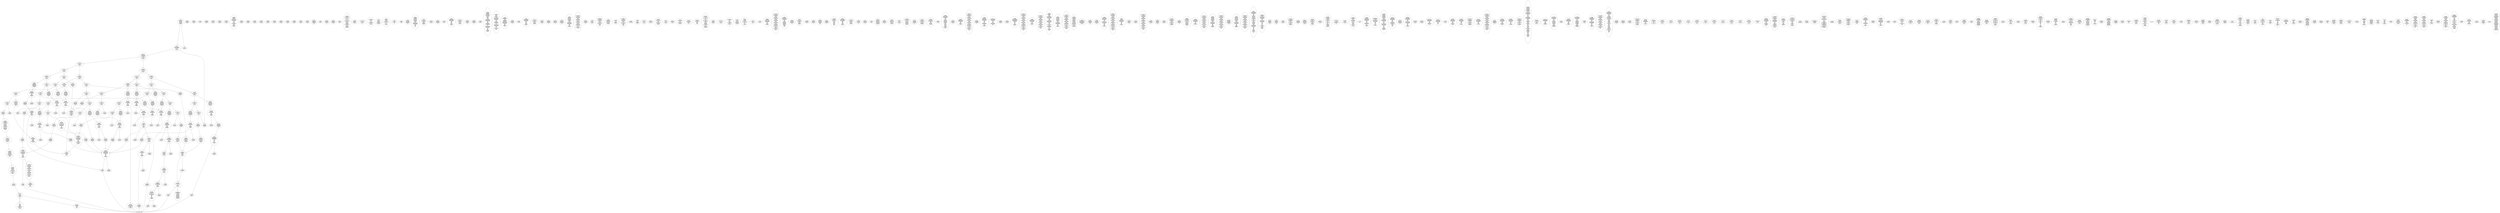 /* Generated by GvGen v.1.0 (https://www.github.com/stricaud/gvgen) */

digraph G {
compound=true;
   node1 [label="[anywhere]"];
   node2 [label="# 0x0
PUSHX Data
PUSHX Data
MSTORE
CALLVALUE
ISZERO
PUSHX Data
JUMPI
"];
   node3 [label="# 0xc
PUSHX Data
REVERT
"];
   node4 [label="# 0x10
JUMPDEST
PUSHX LogicData
CALLDATASIZE
LT
PUSHX Data
JUMPI
"];
   node5 [label="# 0x1a
PUSHX Data
CALLDATALOAD
PUSHX BitData
SHR
PUSHX LogicData
GT
PUSHX Data
JUMPI
"];
   node6 [label="# 0x2b
PUSHX LogicData
GT
PUSHX Data
JUMPI
"];
   node7 [label="# 0x36
PUSHX LogicData
GT
PUSHX Data
JUMPI
"];
   node8 [label="# 0x41
PUSHX LogicData
EQ
PUSHX Data
JUMPI
"];
   node9 [label="# 0x4c
PUSHX LogicData
EQ
PUSHX Data
JUMPI
"];
   node10 [label="# 0x57
PUSHX LogicData
EQ
PUSHX Data
JUMPI
"];
   node11 [label="# 0x62
PUSHX LogicData
EQ
PUSHX Data
JUMPI
"];
   node12 [label="# 0x6d
PUSHX Data
REVERT
"];
   node13 [label="# 0x71
JUMPDEST
PUSHX LogicData
EQ
PUSHX Data
JUMPI
"];
   node14 [label="# 0x7d
PUSHX LogicData
EQ
PUSHX Data
JUMPI
"];
   node15 [label="# 0x88
PUSHX LogicData
EQ
PUSHX Data
JUMPI
"];
   node16 [label="# 0x93
PUSHX LogicData
EQ
PUSHX Data
JUMPI
"];
   node17 [label="# 0x9e
PUSHX Data
REVERT
"];
   node18 [label="# 0xa2
JUMPDEST
PUSHX LogicData
GT
PUSHX Data
JUMPI
"];
   node19 [label="# 0xae
PUSHX LogicData
EQ
PUSHX Data
JUMPI
"];
   node20 [label="# 0xb9
PUSHX LogicData
EQ
PUSHX Data
JUMPI
"];
   node21 [label="# 0xc4
PUSHX LogicData
EQ
PUSHX Data
JUMPI
"];
   node22 [label="# 0xcf
PUSHX LogicData
EQ
PUSHX Data
JUMPI
"];
   node23 [label="# 0xda
PUSHX Data
REVERT
"];
   node24 [label="# 0xde
JUMPDEST
PUSHX LogicData
EQ
PUSHX Data
JUMPI
"];
   node25 [label="# 0xea
PUSHX LogicData
EQ
PUSHX Data
JUMPI
"];
   node26 [label="# 0xf5
PUSHX LogicData
EQ
PUSHX Data
JUMPI
"];
   node27 [label="# 0x100
PUSHX Data
REVERT
"];
   node28 [label="# 0x104
JUMPDEST
PUSHX LogicData
GT
PUSHX Data
JUMPI
"];
   node29 [label="# 0x110
PUSHX LogicData
GT
PUSHX Data
JUMPI
"];
   node30 [label="# 0x11b
PUSHX LogicData
EQ
PUSHX Data
JUMPI
"];
   node31 [label="# 0x126
PUSHX LogicData
EQ
PUSHX Data
JUMPI
"];
   node32 [label="# 0x131
PUSHX LogicData
EQ
PUSHX Data
JUMPI
"];
   node33 [label="# 0x13c
PUSHX LogicData
EQ
PUSHX Data
JUMPI
"];
   node34 [label="# 0x147
PUSHX Data
REVERT
"];
   node35 [label="# 0x14b
JUMPDEST
PUSHX LogicData
EQ
PUSHX Data
JUMPI
"];
   node36 [label="# 0x157
PUSHX LogicData
EQ
PUSHX Data
JUMPI
"];
   node37 [label="# 0x162
PUSHX LogicData
EQ
PUSHX Data
JUMPI
"];
   node38 [label="# 0x16d
PUSHX Data
REVERT
"];
   node39 [label="# 0x171
JUMPDEST
PUSHX LogicData
GT
PUSHX Data
JUMPI
"];
   node40 [label="# 0x17d
PUSHX LogicData
EQ
PUSHX Data
JUMPI
"];
   node41 [label="# 0x188
PUSHX LogicData
EQ
PUSHX Data
JUMPI
"];
   node42 [label="# 0x193
PUSHX LogicData
EQ
PUSHX Data
JUMPI
"];
   node43 [label="# 0x19e
PUSHX LogicData
EQ
PUSHX Data
JUMPI
"];
   node44 [label="# 0x1a9
PUSHX Data
REVERT
"];
   node45 [label="# 0x1ad
JUMPDEST
PUSHX LogicData
EQ
PUSHX Data
JUMPI
"];
   node46 [label="# 0x1b9
PUSHX LogicData
EQ
PUSHX Data
JUMPI
"];
   node47 [label="# 0x1c4
PUSHX LogicData
EQ
PUSHX Data
JUMPI
"];
   node48 [label="# 0x1cf
JUMPDEST
PUSHX Data
REVERT
"];
   node49 [label="# 0x1d4
JUMPDEST
PUSHX Data
PUSHX Data
CALLDATASIZE
PUSHX Data
PUSHX Data
JUMP
"];
   node50 [label="# 0x1e2
JUMPDEST
PUSHX Data
JUMP
"];
   node51 [label="# 0x1e7
JUMPDEST
PUSHX MemData
MLOAD
ISZERO
ISZERO
MSTORE
PUSHX ArithData
ADD
"];
   node52 [label="# 0x1f3
JUMPDEST
PUSHX MemData
MLOAD
SUB
RETURN
"];
   node53 [label="# 0x1fc
JUMPDEST
PUSHX Data
PUSHX Data
CALLDATASIZE
PUSHX Data
PUSHX Data
JUMP
"];
   node54 [label="# 0x20a
JUMPDEST
PUSHX Data
JUMP
"];
   node55 [label="# 0x20f
JUMPDEST
STOP
"];
   node56 [label="# 0x211
JUMPDEST
PUSHX Data
PUSHX Data
JUMP
"];
   node57 [label="# 0x219
JUMPDEST
PUSHX MemData
MLOAD
PUSHX Data
PUSHX Data
JUMP
"];
   node58 [label="# 0x226
JUMPDEST
PUSHX Data
PUSHX Data
CALLDATASIZE
PUSHX Data
PUSHX Data
JUMP
"];
   node59 [label="# 0x234
JUMPDEST
PUSHX Data
JUMP
"];
   node60 [label="# 0x239
JUMPDEST
PUSHX MemData
MLOAD
PUSHX ArithData
PUSHX BitData
PUSHX BitData
SHL
SUB
AND
MSTORE
PUSHX ArithData
ADD
PUSHX Data
JUMP
"];
   node61 [label="# 0x251
JUMPDEST
PUSHX Data
PUSHX Data
CALLDATASIZE
PUSHX Data
PUSHX Data
JUMP
"];
   node62 [label="# 0x25f
JUMPDEST
PUSHX Data
JUMP
"];
   node63 [label="# 0x264
JUMPDEST
PUSHX Data
PUSHX Data
CALLDATASIZE
PUSHX Data
PUSHX Data
JUMP
"];
   node64 [label="# 0x272
JUMPDEST
PUSHX Data
JUMP
"];
   node65 [label="# 0x277
JUMPDEST
PUSHX Data
PUSHX Data
JUMP
"];
   node66 [label="# 0x292
JUMPDEST
PUSHX Data
PUSHX Data
CALLDATASIZE
PUSHX Data
PUSHX Data
JUMP
"];
   node67 [label="# 0x2a0
JUMPDEST
PUSHX Data
JUMP
"];
   node68 [label="# 0x2a5
JUMPDEST
PUSHX Data
MLOAD
PUSHX ArithData
PUSHX BitData
PUSHX BitData
SHL
SUB
AND
MSTORE
PUSHX ArithData
ADD
MSTORE
ADD
PUSHX Data
JUMP
"];
   node69 [label="# 0x2c4
JUMPDEST
PUSHX Data
PUSHX Data
JUMP
"];
   node70 [label="# 0x2cd
JUMPDEST
PUSHX MemData
MLOAD
MSTORE
PUSHX ArithData
ADD
PUSHX Data
JUMP
"];
   node71 [label="# 0x2db
JUMPDEST
PUSHX Data
PUSHX Data
CALLDATASIZE
PUSHX Data
PUSHX Data
JUMP
"];
   node72 [label="# 0x2e9
JUMPDEST
PUSHX Data
JUMP
"];
   node73 [label="# 0x2ee
JUMPDEST
PUSHX Data
PUSHX Data
CALLDATASIZE
PUSHX Data
PUSHX Data
JUMP
"];
   node74 [label="# 0x2fc
JUMPDEST
PUSHX Data
JUMP
"];
   node75 [label="# 0x301
JUMPDEST
PUSHX Data
PUSHX Data
CALLDATASIZE
PUSHX Data
PUSHX Data
JUMP
"];
   node76 [label="# 0x30f
JUMPDEST
PUSHX Data
JUMP
"];
   node77 [label="# 0x314
JUMPDEST
PUSHX Data
PUSHX Data
CALLDATASIZE
PUSHX Data
PUSHX Data
JUMP
"];
   node78 [label="# 0x322
JUMPDEST
PUSHX Data
JUMP
"];
   node79 [label="# 0x327
JUMPDEST
PUSHX Data
PUSHX Data
JUMP
"];
   node80 [label="# 0x32f
JUMPDEST
PUSHX Data
PUSHX Data
CALLDATASIZE
PUSHX Data
PUSHX Data
JUMP
"];
   node81 [label="# 0x33d
JUMPDEST
PUSHX Data
JUMP
"];
   node82 [label="# 0x342
JUMPDEST
PUSHX Data
PUSHX Data
JUMP
"];
   node83 [label="# 0x34a
JUMPDEST
PUSHX StorData
SLOAD
PUSHX ArithData
PUSHX BitData
PUSHX BitData
SHL
SUB
AND
PUSHX Data
JUMP
"];
   node84 [label="# 0x35b
JUMPDEST
PUSHX Data
PUSHX Data
JUMP
"];
   node85 [label="# 0x363
JUMPDEST
PUSHX Data
PUSHX Data
JUMP
"];
   node86 [label="# 0x36c
JUMPDEST
PUSHX Data
PUSHX Data
CALLDATASIZE
PUSHX Data
PUSHX Data
JUMP
"];
   node87 [label="# 0x37a
JUMPDEST
PUSHX Data
JUMP
"];
   node88 [label="# 0x37f
JUMPDEST
PUSHX Data
PUSHX Data
JUMP
"];
   node89 [label="# 0x387
JUMPDEST
PUSHX Data
PUSHX Data
CALLDATASIZE
PUSHX Data
PUSHX Data
JUMP
"];
   node90 [label="# 0x395
JUMPDEST
PUSHX Data
JUMP
"];
   node91 [label="# 0x39a
JUMPDEST
PUSHX Data
PUSHX Data
CALLDATASIZE
PUSHX Data
PUSHX Data
JUMP
"];
   node92 [label="# 0x3a8
JUMPDEST
PUSHX Data
JUMP
"];
   node93 [label="# 0x3ad
JUMPDEST
PUSHX Data
PUSHX Data
CALLDATASIZE
PUSHX Data
PUSHX Data
JUMP
"];
   node94 [label="# 0x3bb
JUMPDEST
PUSHX Data
JUMP
"];
   node95 [label="# 0x3c0
JUMPDEST
PUSHX Data
PUSHX Data
CALLDATASIZE
PUSHX Data
PUSHX Data
JUMP
"];
   node96 [label="# 0x3ce
JUMPDEST
PUSHX Data
JUMP
"];
   node97 [label="# 0x3d3
JUMPDEST
PUSHX Data
PUSHX StorData
SLOAD
JUMP
"];
   node98 [label="# 0x3dc
JUMPDEST
PUSHX Data
PUSHX Data
CALLDATASIZE
PUSHX Data
PUSHX Data
JUMP
"];
   node99 [label="# 0x3ea
JUMPDEST
PUSHX Data
JUMP
"];
   node100 [label="# 0x3ef
JUMPDEST
PUSHX StorData
SLOAD
PUSHX Data
PUSHX BitData
AND
JUMP
"];
   node101 [label="# 0x3fc
JUMPDEST
PUSHX Data
PUSHX Data
JUMP
"];
   node102 [label="# 0x404
JUMPDEST
PUSHX Data
PUSHX Data
PUSHX Data
JUMP
"];
   node103 [label="# 0x40f
JUMPDEST
JUMP
"];
   node104 [label="# 0x415
JUMPDEST
PUSHX Data
PUSHX Data
JUMP
"];
   node105 [label="# 0x41d
JUMPDEST
PUSHX Data
PUSHX Data
JUMP
"];
   node106 [label="# 0x427
JUMPDEST
JUMP
"];
   node107 [label="# 0x42b
JUMPDEST
PUSHX Data
PUSHX StorData
SLOAD
PUSHX Data
PUSHX Data
JUMP
"];
   node108 [label="# 0x43a
JUMPDEST
PUSHX ArithData
ADD
PUSHX ArithData
DIV
MUL
PUSHX ArithData
ADD
PUSHX MemData
MLOAD
ADD
PUSHX Data
MSTORE
MSTORE
PUSHX ArithData
ADD
SLOAD
PUSHX Data
PUSHX Data
JUMP
"];
   node109 [label="# 0x466
JUMPDEST
ISZERO
PUSHX Data
JUMPI
"];
   node110 [label="# 0x46d
PUSHX LogicData
LT
PUSHX Data
JUMPI
"];
   node111 [label="# 0x475
PUSHX ArithData
SLOAD
DIV
MUL
MSTORE
PUSHX ArithData
ADD
PUSHX Data
JUMP
"];
   node112 [label="# 0x488
JUMPDEST
ADD
PUSHX Data
MSTORE
PUSHX Data
PUSHX Data
SHA3
"];
   node113 [label="# 0x496
JUMPDEST
SLOAD
MSTORE
PUSHX ArithData
ADD
PUSHX ArithData
ADD
GT
PUSHX Data
JUMPI
"];
   node114 [label="# 0x4aa
SUB
PUSHX BitData
AND
ADD
"];
   node115 [label="# 0x4b3
JUMPDEST
JUMP
"];
   node116 [label="# 0x4bd
JUMPDEST
PUSHX Data
PUSHX Data
PUSHX Data
JUMP
"];
   node117 [label="# 0x4c8
JUMPDEST
PUSHX Data
MSTORE
PUSHX Data
PUSHX Data
MSTORE
PUSHX Data
SHA3
SLOAD
PUSHX ArithData
PUSHX BitData
PUSHX BitData
SHL
SUB
AND
JUMP
"];
   node118 [label="# 0x4e4
JUMPDEST
PUSHX StorData
SLOAD
PUSHX BitData
AND
ISZERO
PUSHX Data
JUMPI
"];
   node119 [label="# 0x4f1
PUSHX Data
PUSHX Data
JUMP
"];
   node120 [label="# 0x4f9
JUMPDEST
PUSHX Data
PUSHX Data
JUMP
"];
   node121 [label="# 0x503
JUMPDEST
JUMP
"];
   node122 [label="# 0x508
JUMPDEST
PUSHX ArithData
PUSHX BitData
PUSHX BitData
SHL
SUB
AND
CALLER
EQ
PUSHX Data
JUMPI
"];
   node123 [label="# 0x51a
PUSHX StorData
SLOAD
PUSHX BitData
AND
ISZERO
PUSHX Data
JUMPI
"];
   node124 [label="# 0x525
PUSHX Data
CALLER
PUSHX Data
JUMP
"];
   node125 [label="# 0x52d
JUMPDEST
PUSHX Data
PUSHX Data
JUMP
"];
   node126 [label="# 0x538
JUMPDEST
JUMP
"];
   node127 [label="# 0x53e
JUMPDEST
PUSHX Data
MSTORE
PUSHX Data
PUSHX ArithData
MSTORE
PUSHX Data
SHA3
MLOAD
ADD
MSTORE
SLOAD
PUSHX ArithData
PUSHX BitData
PUSHX BitData
SHL
SUB
AND
MSTORE
PUSHX BitData
PUSHX BitData
SHL
DIV
PUSHX ArithData
PUSHX BitData
PUSHX BitData
SHL
SUB
AND
ADD
MSTORE
PUSHX Data
JUMPI
"];
   node128 [label="# 0x584
PUSHX Data
MLOAD
ADD
MSTORE
PUSHX StorData
SLOAD
PUSHX ArithData
PUSHX BitData
PUSHX BitData
SHL
SUB
AND
MSTORE
PUSHX BitData
PUSHX BitData
SHL
DIV
PUSHX ArithData
PUSHX BitData
PUSHX BitData
SHL
SUB
AND
PUSHX ArithData
ADD
MSTORE
"];
   node129 [label="# 0x5b3
JUMPDEST
PUSHX ArithData
ADD
MLOAD
PUSHX Data
PUSHX Data
PUSHX Data
PUSHX ArithData
PUSHX BitData
PUSHX BitData
SHL
SUB
AND
PUSHX Data
JUMP
"];
   node130 [label="# 0x5d2
JUMPDEST
PUSHX Data
PUSHX Data
JUMP
"];
   node131 [label="# 0x5dc
JUMPDEST
MLOAD
"];
   node132 [label="# 0x5e5
JUMPDEST
JUMP
"];
   node133 [label="# 0x5ec
JUMPDEST
PUSHX ArithData
PUSHX BitData
PUSHX BitData
SHL
SUB
AND
CALLER
EQ
PUSHX Data
JUMPI
"];
   node134 [label="# 0x5fe
PUSHX StorData
SLOAD
PUSHX BitData
AND
ISZERO
PUSHX Data
JUMPI
"];
   node135 [label="# 0x609
PUSHX Data
CALLER
PUSHX Data
JUMP
"];
   node136 [label="# 0x611
JUMPDEST
PUSHX Data
PUSHX Data
JUMP
"];
   node137 [label="# 0x61c
JUMPDEST
PUSHX Data
PUSHX Data
JUMP
"];
   node138 [label="# 0x624
JUMPDEST
PUSHX Data
PUSHX Data
PUSHX Data
JUMP
"];
   node139 [label="# 0x631
JUMPDEST
PUSHX Data
MSTORE
PUSHX Data
PUSHX Data
MSTORE
PUSHX Data
SHA3
SLOAD
PUSHX ArithData
PUSHX BitData
PUSHX BitData
SHL
SUB
AND
PUSHX Data
JUMPI
"];
   node140 [label="# 0x64f
PUSHX MemData
MLOAD
PUSHX BitData
PUSHX BitData
SHL
MSTORE
PUSHX Data
PUSHX ArithData
ADD
MSTORE
PUSHX Data
PUSHX ArithData
ADD
MSTORE
PUSHX BitData
PUSHX BitData
SHL
PUSHX ArithData
ADD
MSTORE
PUSHX ArithData
ADD
"];
   node141 [label="# 0x68d
JUMPDEST
PUSHX MemData
MLOAD
SUB
REVERT
"];
   node142 [label="# 0x696
JUMPDEST
PUSHX Data
PUSHX Data
JUMP
"];
   node143 [label="# 0x69e
JUMPDEST
EQ
PUSHX Data
JUMPI
"];
   node144 [label="# 0x6a7
PUSHX MemData
MLOAD
PUSHX BitData
PUSHX BitData
SHL
MSTORE
PUSHX ArithData
ADD
PUSHX MemData
MLOAD
SUB
REVERT
"];
   node145 [label="# 0x6bf
JUMPDEST
PUSHX Data
PUSHX StorData
SLOAD
PUSHX Data
PUSHX Data
JUMP
"];
   node146 [label="# 0x6d0
JUMPDEST
GT
ISZERO
PUSHX Data
JUMPI
"];
   node147 [label="# 0x6d7
PUSHX MemData
MLOAD
PUSHX BitData
PUSHX BitData
SHL
MSTORE
PUSHX ArithData
ADD
PUSHX MemData
MLOAD
SUB
REVERT
"];
   node148 [label="# 0x6ef
JUMPDEST
PUSHX Data
"];
   node149 [label="# 0x6f2
JUMPDEST
LT
ISZERO
PUSHX Data
JUMPI
"];
   node150 [label="# 0x6fb
PUSHX Data
LT
PUSHX Data
JUMPI
"];
   node151 [label="# 0x708
PUSHX Data
PUSHX Data
JUMP
"];
   node152 [label="# 0x70f
JUMPDEST
PUSHX ArithData
MUL
ADD
PUSHX ArithData
ADD
PUSHX Data
PUSHX Data
JUMP
"];
   node153 [label="# 0x724
JUMPDEST
LT
PUSHX Data
JUMPI
"];
   node154 [label="# 0x72f
PUSHX Data
PUSHX Data
JUMP
"];
   node155 [label="# 0x736
JUMPDEST
PUSHX ArithData
MUL
ADD
CALLDATALOAD
PUSHX Data
JUMP
"];
   node156 [label="# 0x742
JUMPDEST
PUSHX ArithData
ADD
PUSHX Data
JUMP
"];
   node157 [label="# 0x74a
JUMPDEST
PUSHX StorData
SLOAD
ADD
SSTORE
JUMP
"];
   node158 [label="# 0x75a
JUMPDEST
PUSHX StorData
SLOAD
PUSHX Data
PUSHX Data
JUMP
"];
   node159 [label="# 0x767
JUMPDEST
PUSHX ArithData
ADD
PUSHX ArithData
DIV
MUL
PUSHX ArithData
ADD
PUSHX MemData
MLOAD
ADD
PUSHX Data
MSTORE
MSTORE
PUSHX ArithData
ADD
SLOAD
PUSHX Data
PUSHX Data
JUMP
"];
   node160 [label="# 0x793
JUMPDEST
ISZERO
PUSHX Data
JUMPI
"];
   node161 [label="# 0x79a
PUSHX LogicData
LT
PUSHX Data
JUMPI
"];
   node162 [label="# 0x7a2
PUSHX ArithData
SLOAD
DIV
MUL
MSTORE
PUSHX ArithData
ADD
PUSHX Data
JUMP
"];
   node163 [label="# 0x7b5
JUMPDEST
ADD
PUSHX Data
MSTORE
PUSHX Data
PUSHX Data
SHA3
"];
   node164 [label="# 0x7c3
JUMPDEST
SLOAD
MSTORE
PUSHX ArithData
ADD
PUSHX ArithData
ADD
GT
PUSHX Data
JUMPI
"];
   node165 [label="# 0x7d7
SUB
PUSHX BitData
AND
ADD
"];
   node166 [label="# 0x7e0
JUMPDEST
JUMP
"];
   node167 [label="# 0x7e8
JUMPDEST
PUSHX Data
PUSHX ArithData
PUSHX BitData
PUSHX BitData
SHL
SUB
AND
PUSHX Data
JUMPI
"];
   node168 [label="# 0x7f9
PUSHX MemData
MLOAD
PUSHX BitData
PUSHX BitData
SHL
MSTORE
PUSHX Data
PUSHX ArithData
ADD
MSTORE
PUSHX Data
PUSHX ArithData
ADD
MSTORE
PUSHX Data
PUSHX ArithData
ADD
MSTORE
PUSHX BitData
PUSHX BitData
SHL
PUSHX ArithData
ADD
MSTORE
PUSHX ArithData
ADD
PUSHX Data
JUMP
"];
   node169 [label="# 0x852
JUMPDEST
PUSHX ArithData
PUSHX BitData
PUSHX BitData
SHL
SUB
AND
PUSHX Data
MSTORE
PUSHX Data
PUSHX Data
MSTORE
PUSHX Data
SHA3
SLOAD
JUMP
"];
   node170 [label="# 0x86e
JUMPDEST
PUSHX Data
PUSHX Data
JUMP
"];
   node171 [label="# 0x876
JUMPDEST
PUSHX Data
PUSHX Data
PUSHX Data
JUMP
"];
   node172 [label="# 0x880
JUMPDEST
JUMP
"];
   node173 [label="# 0x882
JUMPDEST
PUSHX Data
PUSHX StorData
SLOAD
PUSHX Data
PUSHX Data
JUMP
"];
   node174 [label="# 0x891
JUMPDEST
PUSHX StorData
SLOAD
PUSHX BitData
AND
ISZERO
PUSHX Data
JUMPI
"];
   node175 [label="# 0x89e
PUSHX Data
PUSHX Data
JUMP
"];
   node176 [label="# 0x8a6
JUMPDEST
PUSHX Data
PUSHX Data
JUMP
"];
   node177 [label="# 0x8b0
JUMPDEST
PUSHX Data
PUSHX Data
JUMP
"];
   node178 [label="# 0x8b8
JUMPDEST
PUSHX Data
PUSHX Data
PUSHX Data
SSTORE
JUMP
"];
   node179 [label="# 0x8c2
JUMPDEST
PUSHX Data
PUSHX Data
JUMP
"];
   node180 [label="# 0x8ca
JUMPDEST
PUSHX StorData
SLOAD
PUSHX BitData
NOT
AND
ISZERO
ISZERO
OR
SSTORE
JUMP
"];
   node181 [label="# 0x8dd
JUMPDEST
PUSHX ArithData
PUSHX BitData
PUSHX BitData
SHL
SUB
AND
CALLER
EQ
PUSHX Data
JUMPI
"];
   node182 [label="# 0x8ef
PUSHX StorData
SLOAD
PUSHX BitData
AND
ISZERO
PUSHX Data
JUMPI
"];
   node183 [label="# 0x8fa
PUSHX Data
CALLER
PUSHX Data
JUMP
"];
   node184 [label="# 0x902
JUMPDEST
PUSHX Data
PUSHX Data
JUMP
"];
   node185 [label="# 0x90e
JUMPDEST
JUMP
"];
   node186 [label="# 0x915
JUMPDEST
PUSHX Data
PUSHX Data
PUSHX Data
PUSHX Data
PUSHX Data
PUSHX Data
JUMP
"];
   node187 [label="# 0x928
JUMPDEST
PUSHX Data
PUSHX Data
JUMP
"];
   node188 [label="# 0x932
JUMPDEST
PUSHX Data
PUSHX StorData
SLOAD
PUSHX Data
PUSHX Data
JUMP
"];
   node189 [label="# 0x943
JUMPDEST
GT
PUSHX Data
JUMPI
"];
   node190 [label="# 0x94b
PUSHX MemData
MLOAD
PUSHX ArithData
ADD
PUSHX Data
MSTORE
PUSHX Data
MSTORE
PUSHX Data
JUMP
"];
   node191 [label="# 0x95f
JUMPDEST
PUSHX Data
PUSHX Data
PUSHX Data
JUMP
"];
   node192 [label="# 0x96a
JUMPDEST
PUSHX MemData
MLOAD
PUSHX ArithData
ADD
PUSHX Data
PUSHX Data
JUMP
"];
   node193 [label="# 0x97b
JUMPDEST
PUSHX MemData
MLOAD
PUSHX ArithData
SUB
SUB
MSTORE
PUSHX Data
MSTORE
"];
   node194 [label="# 0x98b
JUMPDEST
JUMP
"];
   node195 [label="# 0x992
JUMPDEST
PUSHX ArithData
PUSHX BitData
PUSHX BitData
SHL
SUB
AND
PUSHX Data
MSTORE
PUSHX Data
PUSHX Data
MSTORE
PUSHX Data
SHA3
AND
MSTORE
MSTORE
SHA3
SLOAD
PUSHX BitData
AND
JUMP
"];
   node196 [label="# 0x9c0
JUMPDEST
PUSHX Data
PUSHX Data
JUMP
"];
   node197 [label="# 0x9c8
JUMPDEST
PUSHX ArithData
PUSHX BitData
PUSHX BitData
SHL
SUB
AND
PUSHX Data
JUMPI
"];
   node198 [label="# 0x9d7
PUSHX MemData
MLOAD
PUSHX BitData
PUSHX BitData
SHL
MSTORE
PUSHX Data
PUSHX ArithData
ADD
MSTORE
PUSHX Data
PUSHX ArithData
ADD
MSTORE
PUSHX Data
PUSHX ArithData
ADD
MSTORE
PUSHX BitData
PUSHX BitData
SHL
PUSHX ArithData
ADD
MSTORE
PUSHX ArithData
ADD
PUSHX Data
JUMP
"];
   node199 [label="# 0xa2d
JUMPDEST
PUSHX Data
PUSHX Data
JUMP
"];
   node200 [label="# 0xa36
JUMPDEST
JUMP
"];
   node201 [label="# 0xa39
JUMPDEST
PUSHX MemData
MLOAD
PUSHX ArithData
ADD
PUSHX Data
MSTORE
PUSHX Data
MSTORE
PUSHX ArithData
ADD
PUSHX Data
PUSHX Data
CODECOPY
JUMP
"];
   node202 [label="# 0xa55
JUMPDEST
PUSHX Data
PUSHX ArithData
PUSHX BitData
PUSHX BitData
SHL
SUB
NOT
AND
PUSHX BitData
PUSHX BitData
SHL
EQ
PUSHX Data
JUMPI
"];
   node203 [label="# 0xa71
PUSHX ArithData
PUSHX BitData
PUSHX BitData
SHL
SUB
NOT
AND
PUSHX BitData
PUSHX BitData
SHL
EQ
"];
   node204 [label="# 0xa86
JUMPDEST
PUSHX Data
JUMPI
"];
   node205 [label="# 0xa8c
PUSHX Data
PUSHX Data
JUMP
"];
   node206 [label="# 0xa95
JUMPDEST
PUSHX StorData
SLOAD
PUSHX ArithData
PUSHX BitData
PUSHX BitData
SHL
SUB
AND
CALLER
EQ
PUSHX Data
JUMPI
"];
   node207 [label="# 0xaa8
PUSHX MemData
MLOAD
PUSHX BitData
PUSHX BitData
SHL
MSTORE
PUSHX Data
PUSHX ArithData
ADD
MSTORE
PUSHX ArithData
ADD
MSTORE
PUSHX Data
PUSHX ArithData
ADD
MSTORE
PUSHX ArithData
ADD
PUSHX Data
JUMP
"];
   node208 [label="# 0xaef
JUMPDEST
PUSHX LogicData
PUSHX ArithData
PUSHX BitData
PUSHX BitData
SHL
SUB
AND
GT
ISZERO
PUSHX Data
JUMPI
"];
   node209 [label="# 0xb03
PUSHX MemData
MLOAD
PUSHX BitData
PUSHX BitData
SHL
MSTORE
PUSHX Data
PUSHX ArithData
ADD
MSTORE
PUSHX Data
PUSHX ArithData
ADD
MSTORE
PUSHX Data
PUSHX ArithData
ADD
MSTORE
PUSHX BitData
PUSHX BitData
SHL
PUSHX ArithData
ADD
MSTORE
PUSHX ArithData
ADD
PUSHX Data
JUMP
"];
   node210 [label="# 0xb5d
JUMPDEST
PUSHX ArithData
PUSHX BitData
PUSHX BitData
SHL
SUB
AND
PUSHX Data
JUMPI
"];
   node211 [label="# 0xb6c
PUSHX MemData
MLOAD
PUSHX BitData
PUSHX BitData
SHL
MSTORE
PUSHX Data
PUSHX ArithData
ADD
MSTORE
PUSHX Data
PUSHX ArithData
ADD
MSTORE
PUSHX Data
PUSHX ArithData
ADD
MSTORE
PUSHX ArithData
ADD
PUSHX Data
JUMP
"];
   node212 [label="# 0xbb3
JUMPDEST
PUSHX Data
MLOAD
ADD
MSTORE
PUSHX ArithData
PUSHX BitData
PUSHX BitData
SHL
SUB
AND
MSTORE
PUSHX ArithData
PUSHX BitData
PUSHX BitData
SHL
SUB
AND
PUSHX ArithData
ADD
MSTORE
PUSHX BitData
PUSHX BitData
SHL
MUL
OR
PUSHX Data
SSTORE
JUMP
"];
   node213 [label="# 0xbec
JUMPDEST
PUSHX Data
MSTORE
PUSHX Data
PUSHX Data
MSTORE
PUSHX Data
SHA3
SLOAD
PUSHX ArithData
PUSHX BitData
PUSHX BitData
SHL
SUB
AND
PUSHX Data
JUMPI
"];
   node214 [label="# 0xc09
PUSHX MemData
MLOAD
PUSHX BitData
PUSHX BitData
SHL
MSTORE
PUSHX Data
PUSHX ArithData
ADD
MSTORE
PUSHX Data
PUSHX ArithData
ADD
MSTORE
PUSHX BitData
PUSHX BitData
SHL
PUSHX ArithData
ADD
MSTORE
PUSHX ArithData
ADD
PUSHX Data
JUMP
"];
   node215 [label="# 0xc4b
JUMPDEST
PUSHX Data
PUSHX Data
MSTORE
ADDRESS
PUSHX Data
MSTORE
PUSHX Data
MSTORE
PUSHX Data
PUSHX Data
PUSHX Data
PUSHX Data
GAS
STATICCALL
PUSHX Data
JUMPI
"];
   node216 [label="# 0xc7e
RETURNDATASIZE
PUSHX Data
RETURNDATACOPY
RETURNDATASIZE
PUSHX Data
REVERT
"];
   node217 [label="# 0xc87
JUMPDEST
PUSHX Data
PUSHX Data
MSTORE
JUMP
"];
   node218 [label="# 0xc8f
JUMPDEST
PUSHX Data
PUSHX Data
PUSHX Data
JUMP
"];
   node219 [label="# 0xc9a
JUMPDEST
PUSHX ArithData
PUSHX BitData
PUSHX BitData
SHL
SUB
AND
PUSHX ArithData
PUSHX BitData
PUSHX BitData
SHL
SUB
AND
SUB
PUSHX Data
JUMPI
"];
   node220 [label="# 0xcb6
PUSHX MemData
MLOAD
PUSHX BitData
PUSHX BitData
SHL
MSTORE
PUSHX Data
PUSHX ArithData
ADD
MSTORE
PUSHX Data
PUSHX ArithData
ADD
MSTORE
PUSHX Data
PUSHX ArithData
ADD
MSTORE
PUSHX BitData
PUSHX BitData
SHL
PUSHX ArithData
ADD
MSTORE
PUSHX ArithData
ADD
PUSHX Data
JUMP
"];
   node221 [label="# 0xd07
JUMPDEST
CALLER
PUSHX ArithData
PUSHX BitData
PUSHX BitData
SHL
SUB
AND
EQ
PUSHX Data
JUMPI
"];
   node222 [label="# 0xd19
PUSHX Data
CALLER
PUSHX Data
JUMP
"];
   node223 [label="# 0xd23
JUMPDEST
PUSHX Data
JUMPI
"];
   node224 [label="# 0xd28
PUSHX MemData
MLOAD
PUSHX BitData
PUSHX BitData
SHL
MSTORE
PUSHX Data
PUSHX ArithData
ADD
MSTORE
PUSHX Data
PUSHX ArithData
ADD
MSTORE
PUSHX Data
PUSHX ArithData
ADD
MSTORE
PUSHX Data
PUSHX ArithData
ADD
MSTORE
PUSHX ArithData
ADD
PUSHX Data
JUMP
"];
   node225 [label="# 0xd95
JUMPDEST
PUSHX Data
PUSHX Data
JUMP
"];
   node226 [label="# 0xd9f
JUMPDEST
PUSHX Data
CALLER
PUSHX Data
JUMP
"];
   node227 [label="# 0xda9
JUMPDEST
PUSHX Data
JUMPI
"];
   node228 [label="# 0xdae
PUSHX MemData
MLOAD
PUSHX BitData
PUSHX BitData
SHL
MSTORE
PUSHX ArithData
ADD
PUSHX Data
PUSHX Data
JUMP
"];
   node229 [label="# 0xdc5
JUMPDEST
PUSHX Data
PUSHX Data
JUMP
"];
   node230 [label="# 0xdd0
JUMPDEST
PUSHX Data
PUSHX MemData
MLOAD
PUSHX ArithData
ADD
PUSHX Data
MSTORE
PUSHX Data
MSTORE
PUSHX Data
JUMP
"];
   node231 [label="# 0xdeb
JUMPDEST
PUSHX ArithData
PUSHX BitData
PUSHX BitData
SHL
SUB
AND
PUSHX Data
JUMPI
"];
   node232 [label="# 0xdfa
PUSHX MemData
MLOAD
PUSHX BitData
PUSHX BitData
SHL
MSTORE
PUSHX Data
PUSHX ArithData
ADD
MSTORE
PUSHX ArithData
ADD
MSTORE
PUSHX Data
PUSHX ArithData
ADD
MSTORE
PUSHX ArithData
ADD
PUSHX Data
JUMP
"];
   node233 [label="# 0xe41
JUMPDEST
PUSHX Data
MSTORE
PUSHX Data
PUSHX Data
MSTORE
PUSHX Data
SHA3
SLOAD
PUSHX ArithData
PUSHX BitData
PUSHX BitData
SHL
SUB
AND
ISZERO
PUSHX Data
JUMPI
"];
   node234 [label="# 0xe5f
PUSHX MemData
MLOAD
PUSHX BitData
PUSHX BitData
SHL
MSTORE
PUSHX Data
PUSHX ArithData
ADD
MSTORE
PUSHX Data
PUSHX ArithData
ADD
MSTORE
PUSHX Data
PUSHX ArithData
ADD
MSTORE
PUSHX ArithData
ADD
PUSHX Data
JUMP
"];
   node235 [label="# 0xea6
JUMPDEST
PUSHX Data
PUSHX Data
PUSHX Data
PUSHX Data
JUMP
"];
   node236 [label="# 0xeb4
JUMPDEST
PUSHX Data
MSTORE
PUSHX Data
PUSHX Data
MSTORE
PUSHX Data
SHA3
SLOAD
PUSHX ArithData
PUSHX BitData
PUSHX BitData
SHL
SUB
AND
ISZERO
PUSHX Data
JUMPI
"];
   node237 [label="# 0xed2
PUSHX MemData
MLOAD
PUSHX BitData
PUSHX BitData
SHL
MSTORE
PUSHX Data
PUSHX ArithData
ADD
MSTORE
PUSHX Data
PUSHX ArithData
ADD
MSTORE
PUSHX Data
PUSHX ArithData
ADD
MSTORE
PUSHX ArithData
ADD
PUSHX Data
JUMP
"];
   node238 [label="# 0xf19
JUMPDEST
PUSHX ArithData
PUSHX BitData
PUSHX BitData
SHL
SUB
AND
PUSHX Data
MSTORE
PUSHX Data
PUSHX Data
MSTORE
PUSHX MemData
SHA3
SLOAD
PUSHX ArithData
ADD
SSTORE
MSTORE
PUSHX Data
MSTORE
SHA3
SLOAD
PUSHX ArithData
PUSHX BitData
PUSHX BitData
SHL
SUB
NOT
AND
OR
SSTORE
MLOAD
PUSHX Data
LOGX
JUMP
"];
   node239 [label="# 0xf84
JUMPDEST
PUSHX StorData
SLOAD
PUSHX ArithData
PUSHX BitData
PUSHX BitData
SHL
SUB
AND
PUSHX ArithData
PUSHX BitData
PUSHX BitData
SHL
SUB
NOT
AND
OR
SSTORE
PUSHX MemData
MLOAD
AND
PUSHX Data
LOGX
JUMP
"];
   node240 [label="# 0xfd4
JUMPDEST
PUSHX Data
CALLER
PUSHX Data
JUMP
"];
   node241 [label="# 0xfdf
JUMPDEST
PUSHX Data
CALLER
PUSHX Data
JUMP
"];
   node242 [label="# 0xfe9
JUMPDEST
PUSHX Data
JUMPI
"];
   node243 [label="# 0xfee
PUSHX MemData
MLOAD
PUSHX BitData
PUSHX BitData
SHL
MSTORE
PUSHX ArithData
ADD
PUSHX Data
PUSHX Data
JUMP
"];
   node244 [label="# 0x1005
JUMPDEST
PUSHX Data
PUSHX Data
JUMP
"];
   node245 [label="# 0x1011
JUMPDEST
PUSHX Data
PUSHX Data
PUSHX Data
PUSHX Data
JUMP
"];
   node246 [label="# 0x101e
JUMPDEST
PUSHX ArithData
ADD
PUSHX Data
PUSHX LogicData
GT
ISZERO
PUSHX Data
JUMPI
"];
   node247 [label="# 0x1037
PUSHX Data
PUSHX Data
JUMP
"];
   node248 [label="# 0x103e
JUMPDEST
PUSHX MemData
MLOAD
MSTORE
PUSHX ArithData
ADD
PUSHX BitData
NOT
AND
PUSHX ArithData
ADD
ADD
PUSHX Data
MSTORE
ISZERO
PUSHX Data
JUMPI
"];
   node249 [label="# 0x105c
PUSHX ArithData
ADD
CALLDATASIZE
CALLDATACOPY
ADD
"];
   node250 [label="# 0x1068
JUMPDEST
ADD
PUSHX ArithData
ADD
"];
   node251 [label="# 0x1072
JUMPDEST
PUSHX BitData
NOT
ADD
PUSHX BitData
PUSHX BitData
SHL
PUSHX Data
MOD
BYTE
MSTORE8
PUSHX Data
DIV
PUSHX Data
JUMPI
"];
   node252 [label="# 0x109d
JUMP
"];
   node253 [label="# 0x10a4
JUMPDEST
PUSHX Data
PUSHX ArithData
PUSHX BitData
PUSHX BitData
SHL
SUB
NOT
AND
PUSHX BitData
PUSHX BitData
SHL
EQ
PUSHX Data
JUMPI
"];
   node254 [label="# 0x10c0
PUSHX BitData
PUSHX BitData
SHL
PUSHX ArithData
PUSHX BitData
PUSHX BitData
SHL
SUB
NOT
AND
EQ
PUSHX Data
JUMP
"];
   node255 [label="# 0x10d9
JUMPDEST
PUSHX Data
MSTORE
PUSHX Data
PUSHX Data
MSTORE
PUSHX Data
SHA3
SLOAD
PUSHX ArithData
PUSHX BitData
PUSHX BitData
SHL
SUB
NOT
AND
PUSHX ArithData
PUSHX BitData
PUSHX BitData
SHL
SUB
AND
OR
SSTORE
PUSHX Data
PUSHX Data
JUMP
"];
   node256 [label="# 0x110e
JUMPDEST
PUSHX ArithData
PUSHX BitData
PUSHX BitData
SHL
SUB
AND
PUSHX Data
PUSHX MemData
MLOAD
PUSHX MemData
MLOAD
SUB
LOGX
JUMP
"];
   node257 [label="# 0x1147
JUMPDEST
PUSHX Data
PUSHX Data
PUSHX Data
JUMP
"];
   node258 [label="# 0x1153
JUMPDEST
PUSHX ArithData
PUSHX BitData
PUSHX BitData
SHL
SUB
AND
PUSHX ArithData
PUSHX BitData
PUSHX BitData
SHL
SUB
AND
EQ
PUSHX Data
JUMPI
"];
   node259 [label="# 0x1170
PUSHX Data
PUSHX Data
JUMP
"];
   node260 [label="# 0x117a
JUMPDEST
PUSHX Data
JUMPI
"];
   node261 [label="# 0x1180
PUSHX ArithData
PUSHX BitData
PUSHX BitData
SHL
SUB
AND
PUSHX Data
PUSHX Data
JUMP
"];
   node262 [label="# 0x1193
JUMPDEST
PUSHX ArithData
PUSHX BitData
PUSHX BitData
SHL
SUB
AND
EQ
"];
   node263 [label="# 0x119e
JUMPDEST
JUMP
"];
   node264 [label="# 0x11a6
JUMPDEST
PUSHX ArithData
PUSHX BitData
PUSHX BitData
SHL
SUB
AND
PUSHX Data
PUSHX Data
JUMP
"];
   node265 [label="# 0x11b9
JUMPDEST
PUSHX ArithData
PUSHX BitData
PUSHX BitData
SHL
SUB
AND
EQ
PUSHX Data
JUMPI
"];
   node266 [label="# 0x11c8
PUSHX MemData
MLOAD
PUSHX BitData
PUSHX BitData
SHL
MSTORE
PUSHX ArithData
ADD
PUSHX Data
PUSHX Data
JUMP
"];
   node267 [label="# 0x11df
JUMPDEST
PUSHX ArithData
PUSHX BitData
PUSHX BitData
SHL
SUB
AND
PUSHX Data
JUMPI
"];
   node268 [label="# 0x11ee
PUSHX MemData
MLOAD
PUSHX BitData
PUSHX BitData
SHL
MSTORE
PUSHX Data
PUSHX ArithData
ADD
MSTORE
PUSHX ArithData
ADD
MSTORE
PUSHX Data
PUSHX ArithData
ADD
MSTORE
PUSHX BitData
PUSHX BitData
SHL
PUSHX ArithData
ADD
MSTORE
PUSHX ArithData
ADD
PUSHX Data
JUMP
"];
   node269 [label="# 0x1241
JUMPDEST
PUSHX Data
PUSHX Data
PUSHX Data
JUMP
"];
   node270 [label="# 0x124e
JUMPDEST
PUSHX ArithData
PUSHX BitData
PUSHX BitData
SHL
SUB
AND
PUSHX Data
PUSHX Data
JUMP
"];
   node271 [label="# 0x1261
JUMPDEST
PUSHX ArithData
PUSHX BitData
PUSHX BitData
SHL
SUB
AND
EQ
PUSHX Data
JUMPI
"];
   node272 [label="# 0x1270
PUSHX MemData
MLOAD
PUSHX BitData
PUSHX BitData
SHL
MSTORE
PUSHX ArithData
ADD
PUSHX Data
PUSHX Data
JUMP
"];
   node273 [label="# 0x1287
JUMPDEST
PUSHX Data
MSTORE
PUSHX Data
PUSHX Data
MSTORE
PUSHX MemData
SHA3
SLOAD
PUSHX ArithData
PUSHX BitData
PUSHX BitData
SHL
SUB
NOT
AND
SSTORE
PUSHX ArithData
PUSHX BitData
PUSHX BitData
SHL
SUB
AND
MSTORE
PUSHX Data
MSTORE
SHA3
SLOAD
PUSHX BitData
NOT
ADD
SSTORE
AND
MSTORE
SHA3
SLOAD
PUSHX ArithData
ADD
SSTORE
MSTORE
PUSHX Data
MSTORE
SHA3
SLOAD
AND
OR
SSTORE
MLOAD
PUSHX Data
LOGX
JUMP
"];
   node274 [label="# 0x1317
JUMPDEST
PUSHX LogicData
GT
ISZERO
PUSHX Data
JUMPI
"];
   node275 [label="# 0x1321
PUSHX ArithData
PUSHX BitData
PUSHX BitData
SHL
SUB
AND
ISZERO
PUSHX Data
JUMPI
"];
   node276 [label="# 0x1330
PUSHX ArithData
PUSHX BitData
PUSHX BitData
SHL
SUB
AND
PUSHX Data
MSTORE
PUSHX Data
PUSHX Data
MSTORE
PUSHX Data
SHA3
SLOAD
PUSHX Data
PUSHX Data
JUMP
"];
   node277 [label="# 0x1357
JUMPDEST
SSTORE
"];
   node278 [label="# 0x135d
JUMPDEST
PUSHX ArithData
PUSHX BitData
PUSHX BitData
SHL
SUB
AND
ISZERO
PUSHX Data
JUMPI
"];
   node279 [label="# 0x136d
PUSHX ArithData
PUSHX BitData
PUSHX BitData
SHL
SUB
AND
PUSHX Data
MSTORE
PUSHX Data
PUSHX Data
MSTORE
PUSHX Data
SHA3
SLOAD
PUSHX Data
PUSHX Data
JUMP
"];
   node280 [label="# 0x1394
JUMPDEST
SSTORE
JUMP
"];
   node281 [label="# 0x139f
JUMPDEST
PUSHX ArithData
PUSHX BitData
PUSHX BitData
SHL
SUB
AND
PUSHX ArithData
PUSHX BitData
PUSHX BitData
SHL
SUB
AND
SUB
PUSHX Data
JUMPI
"];
   node282 [label="# 0x13b9
PUSHX MemData
MLOAD
PUSHX BitData
PUSHX BitData
SHL
MSTORE
PUSHX Data
PUSHX ArithData
ADD
MSTORE
PUSHX Data
PUSHX ArithData
ADD
MSTORE
PUSHX Data
PUSHX ArithData
ADD
MSTORE
PUSHX ArithData
ADD
PUSHX Data
JUMP
"];
   node283 [label="# 0x1400
JUMPDEST
PUSHX ArithData
PUSHX BitData
PUSHX BitData
SHL
SUB
AND
PUSHX Data
MSTORE
PUSHX Data
PUSHX ArithData
MSTORE
PUSHX MemData
SHA3
AND
MSTORE
MSTORE
SHA3
SLOAD
PUSHX BitData
NOT
AND
ISZERO
ISZERO
OR
SSTORE
MLOAD
MSTORE
PUSHX Data
ADD
PUSHX MemData
MLOAD
SUB
LOGX
JUMP
"];
   node284 [label="# 0x146d
JUMPDEST
PUSHX Data
PUSHX Data
JUMP
"];
   node285 [label="# 0x1478
JUMPDEST
PUSHX Data
PUSHX Data
JUMP
"];
   node286 [label="# 0x1484
JUMPDEST
PUSHX Data
JUMPI
"];
   node287 [label="# 0x1489
PUSHX MemData
MLOAD
PUSHX BitData
PUSHX BitData
SHL
MSTORE
PUSHX ArithData
ADD
PUSHX Data
PUSHX Data
JUMP
"];
   node288 [label="# 0x14a0
JUMPDEST
PUSHX Data
PUSHX BitData
PUSHX BitData
SHL
LT
PUSHX Data
JUMPI
"];
   node289 [label="# 0x14c1
PUSHX BitData
PUSHX BitData
SHL
DIV
PUSHX ArithData
ADD
"];
   node290 [label="# 0x14df
JUMPDEST
PUSHX LogicData
LT
PUSHX Data
JUMPI
"];
   node291 [label="# 0x14f5
PUSHX Data
DIV
PUSHX ArithData
ADD
"];
   node292 [label="# 0x150b
JUMPDEST
PUSHX LogicData
LT
PUSHX Data
JUMPI
"];
   node293 [label="# 0x151a
PUSHX Data
DIV
PUSHX ArithData
ADD
"];
   node294 [label="# 0x1529
JUMPDEST
PUSHX LogicData
LT
PUSHX Data
JUMPI
"];
   node295 [label="# 0x1535
PUSHX Data
DIV
PUSHX ArithData
ADD
"];
   node296 [label="# 0x1541
JUMPDEST
PUSHX LogicData
LT
PUSHX Data
JUMPI
"];
   node297 [label="# 0x154b
PUSHX Data
DIV
PUSHX ArithData
ADD
"];
   node298 [label="# 0x1555
JUMPDEST
PUSHX LogicData
LT
PUSHX Data
JUMPI
"];
   node299 [label="# 0x155e
PUSHX Data
DIV
PUSHX ArithData
ADD
"];
   node300 [label="# 0x1567
JUMPDEST
PUSHX LogicData
LT
PUSHX Data
JUMPI
"];
   node301 [label="# 0x1570
PUSHX ArithData
ADD
JUMP
"];
   node302 [label="# 0x1578
JUMPDEST
PUSHX Data
PUSHX ArithData
PUSHX BitData
PUSHX BitData
SHL
SUB
AND
EXTCODESIZE
ISZERO
PUSHX Data
JUMPI
"];
   node303 [label="# 0x158b
PUSHX MemData
MLOAD
PUSHX BitData
PUSHX BitData
SHL
MSTORE
PUSHX ArithData
PUSHX BitData
PUSHX BitData
SHL
SUB
AND
PUSHX Data
PUSHX Data
CALLER
PUSHX ArithData
ADD
PUSHX Data
JUMP
"];
   node304 [label="# 0x15bc
JUMPDEST
PUSHX Data
PUSHX MemData
MLOAD
SUB
PUSHX Data
GAS
CALL
ISZERO
PUSHX Data
JUMPI
"];
   node305 [label="# 0x15d5
PUSHX MemData
MLOAD
PUSHX ArithData
RETURNDATASIZE
ADD
PUSHX BitData
NOT
AND
ADD
MSTORE
PUSHX Data
ADD
PUSHX Data
JUMP
"];
   node306 [label="# 0x15f4
JUMPDEST
PUSHX Data
"];
   node307 [label="# 0x15f7
JUMPDEST
PUSHX Data
JUMPI
"];
   node308 [label="# 0x15fc
RETURNDATASIZE
ISZERO
PUSHX Data
JUMPI
"];
   node309 [label="# 0x1604
PUSHX MemData
MLOAD
PUSHX BitData
NOT
PUSHX ArithData
RETURNDATASIZE
ADD
AND
ADD
PUSHX Data
MSTORE
RETURNDATASIZE
MSTORE
RETURNDATASIZE
PUSHX Data
PUSHX ArithData
ADD
RETURNDATACOPY
PUSHX Data
JUMP
"];
   node310 [label="# 0x1625
JUMPDEST
PUSHX Data
"];
   node311 [label="# 0x162a
JUMPDEST
MLOAD
PUSHX ArithData
SUB
PUSHX Data
JUMPI
"];
   node312 [label="# 0x1635
PUSHX MemData
MLOAD
PUSHX BitData
PUSHX BitData
SHL
MSTORE
PUSHX ArithData
ADD
PUSHX Data
PUSHX Data
JUMP
"];
   node313 [label="# 0x164c
JUMPDEST
MLOAD
PUSHX ArithData
ADD
REVERT
"];
   node314 [label="# 0x1654
JUMPDEST
PUSHX ArithData
PUSHX BitData
PUSHX BitData
SHL
SUB
NOT
AND
PUSHX BitData
PUSHX BitData
SHL
EQ
PUSHX Data
JUMP
"];
   node315 [label="# 0x166e
JUMPDEST
PUSHX Data
JUMP
"];
   node316 [label="# 0x1679
JUMPDEST
PUSHX ArithData
PUSHX BitData
PUSHX BitData
SHL
SUB
NOT
AND
EQ
PUSHX Data
JUMPI
"];
   node317 [label="# 0x168b
PUSHX Data
REVERT
"];
   node318 [label="# 0x168f
JUMPDEST
PUSHX Data
PUSHX LogicData
SUB
SLT
ISZERO
PUSHX Data
JUMPI
"];
   node319 [label="# 0x169d
PUSHX Data
REVERT
"];
   node320 [label="# 0x16a1
JUMPDEST
CALLDATALOAD
PUSHX Data
PUSHX Data
JUMP
"];
   node321 [label="# 0x16ac
JUMPDEST
CALLDATALOAD
PUSHX ArithData
PUSHX BitData
PUSHX BitData
SHL
SUB
AND
EQ
PUSHX Data
JUMPI
"];
   node322 [label="# 0x16bf
PUSHX Data
REVERT
"];
   node323 [label="# 0x16c3
JUMPDEST
JUMP
"];
   node324 [label="# 0x16c8
JUMPDEST
PUSHX Data
PUSHX LogicData
SUB
SLT
ISZERO
PUSHX Data
JUMPI
"];
   node325 [label="# 0x16d7
PUSHX Data
REVERT
"];
   node326 [label="# 0x16db
JUMPDEST
PUSHX Data
PUSHX Data
JUMP
"];
   node327 [label="# 0x16e4
JUMPDEST
PUSHX ArithData
ADD
CALLDATALOAD
PUSHX ArithData
PUSHX BitData
PUSHX BitData
SHL
SUB
AND
EQ
PUSHX Data
JUMPI
"];
   node328 [label="# 0x16fc
PUSHX Data
REVERT
"];
   node329 [label="# 0x1700
JUMPDEST
JUMP
"];
   node330 [label="# 0x170b
JUMPDEST
PUSHX Data
"];
   node331 [label="# 0x170e
JUMPDEST
LT
ISZERO
PUSHX Data
JUMPI
"];
   node332 [label="# 0x1717
ADD
MLOAD
ADD
MSTORE
PUSHX ArithData
ADD
PUSHX Data
JUMP
"];
   node333 [label="# 0x1726
JUMPDEST
PUSHX Data
ADD
MSTORE
JUMP
"];
   node334 [label="# 0x172f
JUMPDEST
PUSHX Data
MLOAD
MSTORE
PUSHX Data
PUSHX ArithData
ADD
PUSHX ArithData
ADD
PUSHX Data
JUMP
"];
   node335 [label="# 0x1747
JUMPDEST
PUSHX ArithData
ADD
PUSHX BitData
NOT
AND
ADD
PUSHX ArithData
ADD
JUMP
"];
   node336 [label="# 0x175b
JUMPDEST
PUSHX Data
MSTORE
PUSHX Data
PUSHX Data
PUSHX ArithData
ADD
PUSHX Data
JUMP
"];
   node337 [label="# 0x176e
JUMPDEST
PUSHX Data
PUSHX LogicData
SUB
SLT
ISZERO
PUSHX Data
JUMPI
"];
   node338 [label="# 0x177c
PUSHX Data
REVERT
"];
   node339 [label="# 0x1780
JUMPDEST
CALLDATALOAD
JUMP
"];
   node340 [label="# 0x1787
JUMPDEST
PUSHX Data
PUSHX LogicData
SUB
SLT
ISZERO
PUSHX Data
JUMPI
"];
   node341 [label="# 0x1796
PUSHX Data
REVERT
"];
   node342 [label="# 0x179a
JUMPDEST
PUSHX Data
PUSHX Data
JUMP
"];
   node343 [label="# 0x17a3
JUMPDEST
PUSHX ArithData
ADD
CALLDATALOAD
JUMP
"];
   node344 [label="# 0x17b1
JUMPDEST
PUSHX Data
PUSHX Data
PUSHX LogicData
SUB
SLT
ISZERO
PUSHX Data
JUMPI
"];
   node345 [label="# 0x17c2
PUSHX Data
REVERT
"];
   node346 [label="# 0x17c6
JUMPDEST
PUSHX Data
PUSHX Data
JUMP
"];
   node347 [label="# 0x17cf
JUMPDEST
PUSHX Data
PUSHX ArithData
ADD
PUSHX Data
JUMP
"];
   node348 [label="# 0x17dd
JUMPDEST
PUSHX ArithData
ADD
CALLDATALOAD
JUMP
"];
   node349 [label="# 0x17ed
JUMPDEST
PUSHX Data
PUSHX LogicData
SUB
SLT
ISZERO
PUSHX Data
JUMPI
"];
   node350 [label="# 0x17fc
PUSHX Data
REVERT
"];
   node351 [label="# 0x1800
JUMPDEST
CALLDATALOAD
PUSHX ArithData
ADD
CALLDATALOAD
JUMP
"];
   node352 [label="# 0x180f
JUMPDEST
PUSHX Data
PUSHX LogicData
SUB
SLT
ISZERO
PUSHX Data
JUMPI
"];
   node353 [label="# 0x181e
PUSHX Data
REVERT
"];
   node354 [label="# 0x1822
JUMPDEST
CALLDATALOAD
PUSHX LogicData
GT
ISZERO
PUSHX Data
JUMPI
"];
   node355 [label="# 0x1836
PUSHX Data
REVERT
"];
   node356 [label="# 0x183a
JUMPDEST
ADD
PUSHX ArithData
ADD
SLT
PUSHX Data
JUMPI
"];
   node357 [label="# 0x184a
PUSHX Data
REVERT
"];
   node358 [label="# 0x184e
JUMPDEST
CALLDATALOAD
GT
ISZERO
PUSHX Data
JUMPI
"];
   node359 [label="# 0x1859
PUSHX Data
REVERT
"];
   node360 [label="# 0x185d
JUMPDEST
PUSHX ArithData
ADD
ADD
GT
ISZERO
PUSHX Data
JUMPI
"];
   node361 [label="# 0x186b
PUSHX Data
REVERT
"];
   node362 [label="# 0x186f
JUMPDEST
PUSHX ArithData
ADD
JUMP
"];
   node363 [label="# 0x1881
JUMPDEST
PUSHX Data
PUSHX ArithData
ADD
SLT
PUSHX Data
JUMPI
"];
   node364 [label="# 0x188f
PUSHX Data
REVERT
"];
   node365 [label="# 0x1893
JUMPDEST
CALLDATALOAD
PUSHX LogicData
GT
ISZERO
PUSHX Data
JUMPI
"];
   node366 [label="# 0x18a7
PUSHX Data
REVERT
"];
   node367 [label="# 0x18ab
JUMPDEST
PUSHX ArithData
ADD
PUSHX ArithData
PUSHX BitData
SHL
ADD
ADD
GT
ISZERO
PUSHX Data
JUMPI
"];
   node368 [label="# 0x18c2
PUSHX Data
REVERT
"];
   node369 [label="# 0x18c6
JUMPDEST
PUSHX Data
PUSHX Data
PUSHX LogicData
SUB
SLT
ISZERO
PUSHX Data
JUMPI
"];
   node370 [label="# 0x18d8
PUSHX Data
REVERT
"];
   node371 [label="# 0x18dc
JUMPDEST
CALLDATALOAD
PUSHX LogicData
GT
ISZERO
PUSHX Data
JUMPI
"];
   node372 [label="# 0x18f0
PUSHX Data
REVERT
"];
   node373 [label="# 0x18f4
JUMPDEST
PUSHX Data
ADD
PUSHX Data
JUMP
"];
   node374 [label="# 0x1900
JUMPDEST
PUSHX ArithData
ADD
CALLDATALOAD
GT
ISZERO
PUSHX Data
JUMPI
"];
   node375 [label="# 0x1915
PUSHX Data
REVERT
"];
   node376 [label="# 0x1919
JUMPDEST
PUSHX Data
ADD
PUSHX Data
JUMP
"];
   node377 [label="# 0x1926
JUMPDEST
JUMP
"];
   node378 [label="# 0x1932
JUMPDEST
PUSHX Data
PUSHX LogicData
SUB
SLT
ISZERO
PUSHX Data
JUMPI
"];
   node379 [label="# 0x1940
PUSHX Data
REVERT
"];
   node380 [label="# 0x1944
JUMPDEST
PUSHX Data
PUSHX Data
JUMP
"];
   node381 [label="# 0x194d
JUMPDEST
CALLDATALOAD
ISZERO
ISZERO
EQ
PUSHX Data
JUMPI
"];
   node382 [label="# 0x1959
PUSHX Data
REVERT
"];
   node383 [label="# 0x195d
JUMPDEST
PUSHX Data
PUSHX LogicData
SUB
SLT
ISZERO
PUSHX Data
JUMPI
"];
   node384 [label="# 0x196c
PUSHX Data
REVERT
"];
   node385 [label="# 0x1970
JUMPDEST
PUSHX Data
PUSHX Data
JUMP
"];
   node386 [label="# 0x1979
JUMPDEST
PUSHX Data
PUSHX ArithData
ADD
PUSHX Data
JUMP
"];
   node387 [label="# 0x1987
JUMPDEST
JUMP
"];
   node388 [label="# 0x1990
JUMPDEST
PUSHX Data
PUSHX LogicData
SUB
SLT
ISZERO
PUSHX Data
JUMPI
"];
   node389 [label="# 0x199e
PUSHX Data
REVERT
"];
   node390 [label="# 0x19a2
JUMPDEST
PUSHX Data
PUSHX Data
JUMP
"];
   node391 [label="# 0x19ab
JUMPDEST
PUSHX BitData
PUSHX BitData
SHL
PUSHX Data
MSTORE
PUSHX Data
PUSHX Data
MSTORE
PUSHX Data
PUSHX Data
REVERT
"];
   node392 [label="# 0x19c1
JUMPDEST
PUSHX Data
PUSHX Data
PUSHX LogicData
SUB
SLT
ISZERO
PUSHX Data
JUMPI
"];
   node393 [label="# 0x19d3
PUSHX Data
REVERT
"];
   node394 [label="# 0x19d7
JUMPDEST
PUSHX Data
PUSHX Data
JUMP
"];
   node395 [label="# 0x19e0
JUMPDEST
PUSHX Data
PUSHX ArithData
ADD
PUSHX Data
JUMP
"];
   node396 [label="# 0x19ee
JUMPDEST
PUSHX ArithData
ADD
CALLDATALOAD
PUSHX ArithData
ADD
CALLDATALOAD
PUSHX LogicData
GT
ISZERO
PUSHX Data
JUMPI
"];
   node397 [label="# 0x1a0e
PUSHX Data
REVERT
"];
   node398 [label="# 0x1a12
JUMPDEST
ADD
PUSHX ArithData
ADD
SLT
PUSHX Data
JUMPI
"];
   node399 [label="# 0x1a22
PUSHX Data
REVERT
"];
   node400 [label="# 0x1a26
JUMPDEST
CALLDATALOAD
GT
ISZERO
PUSHX Data
JUMPI
"];
   node401 [label="# 0x1a31
PUSHX Data
PUSHX Data
JUMP
"];
   node402 [label="# 0x1a38
JUMPDEST
PUSHX MemData
MLOAD
PUSHX ArithData
ADD
PUSHX BitData
NOT
AND
PUSHX ArithData
ADD
AND
ADD
GT
LT
OR
ISZERO
PUSHX Data
JUMPI
"];
   node403 [label="# 0x1a59
PUSHX Data
PUSHX Data
JUMP
"];
   node404 [label="# 0x1a60
JUMPDEST
PUSHX Data
MSTORE
MSTORE
PUSHX ArithData
ADD
ADD
GT
ISZERO
PUSHX Data
JUMPI
"];
   node405 [label="# 0x1a75
PUSHX Data
REVERT
"];
   node406 [label="# 0x1a79
JUMPDEST
PUSHX ArithData
ADD
PUSHX ArithData
ADD
CALLDATACOPY
PUSHX Data
PUSHX ArithData
ADD
ADD
MSTORE
JUMP
"];
   node407 [label="# 0x1a9d
JUMPDEST
PUSHX Data
PUSHX LogicData
SUB
SLT
ISZERO
PUSHX Data
JUMPI
"];
   node408 [label="# 0x1aac
PUSHX Data
REVERT
"];
   node409 [label="# 0x1ab0
JUMPDEST
PUSHX Data
PUSHX Data
JUMP
"];
   node410 [label="# 0x1ab9
JUMPDEST
PUSHX Data
PUSHX ArithData
ADD
PUSHX Data
JUMP
"];
   node411 [label="# 0x1ac7
JUMPDEST
PUSHX BitData
SHR
AND
PUSHX Data
JUMPI
"];
   node412 [label="# 0x1ad5
PUSHX BitData
AND
"];
   node413 [label="# 0x1adb
JUMPDEST
PUSHX LogicData
LT
SUB
PUSHX Data
JUMPI
"];
   node414 [label="# 0x1ae6
PUSHX BitData
PUSHX BitData
SHL
PUSHX Data
MSTORE
PUSHX Data
PUSHX Data
MSTORE
PUSHX Data
PUSHX Data
REVERT
"];
   node415 [label="# 0x1afb
JUMPDEST
JUMP
"];
   node416 [label="# 0x1b01
JUMPDEST
PUSHX BitData
PUSHX BitData
SHL
PUSHX Data
MSTORE
PUSHX Data
PUSHX Data
MSTORE
PUSHX Data
PUSHX Data
REVERT
"];
   node417 [label="# 0x1b17
JUMPDEST
MUL
ISZERO
DIV
EQ
OR
PUSHX Data
JUMPI
"];
   node418 [label="# 0x1b27
PUSHX Data
PUSHX Data
JUMP
"];
   node419 [label="# 0x1b2e
JUMPDEST
PUSHX BitData
PUSHX BitData
SHL
PUSHX Data
MSTORE
PUSHX Data
PUSHX Data
MSTORE
PUSHX Data
PUSHX Data
REVERT
"];
   node420 [label="# 0x1b44
JUMPDEST
PUSHX Data
PUSHX Data
JUMPI
"];
   node421 [label="# 0x1b4c
PUSHX Data
PUSHX Data
JUMP
"];
   node422 [label="# 0x1b53
JUMPDEST
DIV
JUMP
"];
   node423 [label="# 0x1b58
JUMPDEST
PUSHX LogicData
GT
ISZERO
PUSHX Data
JUMPI
"];
   node424 [label="# 0x1b62
PUSHX Data
MSTORE
PUSHX Data
SHA3
PUSHX ArithData
ADD
PUSHX BitData
SHR
ADD
PUSHX LogicData
LT
ISZERO
PUSHX Data
JUMPI
"];
   node425 [label="# 0x1b7d
"];
   node426 [label="# 0x1b7f
JUMPDEST
PUSHX ArithData
ADD
PUSHX BitData
SHR
ADD
"];
   node427 [label="# 0x1b8b
JUMPDEST
LT
ISZERO
PUSHX Data
JUMPI
"];
   node428 [label="# 0x1b94
SSTORE
PUSHX ArithData
ADD
PUSHX Data
JUMP
"];
   node429 [label="# 0x1b9e
JUMPDEST
JUMP
"];
   node430 [label="# 0x1ba6
JUMPDEST
PUSHX LogicData
GT
ISZERO
PUSHX Data
JUMPI
"];
   node431 [label="# 0x1bb7
PUSHX Data
PUSHX Data
JUMP
"];
   node432 [label="# 0x1bbe
JUMPDEST
PUSHX Data
PUSHX Data
SLOAD
PUSHX Data
JUMP
"];
   node433 [label="# 0x1bcc
JUMPDEST
PUSHX Data
JUMP
"];
   node434 [label="# 0x1bd2
JUMPDEST
PUSHX Data
PUSHX LogicData
GT
PUSHX LogicData
EQ
PUSHX Data
JUMPI
"];
   node435 [label="# 0x1be1
PUSHX Data
ISZERO
PUSHX Data
JUMPI
"];
   node436 [label="# 0x1be9
ADD
CALLDATALOAD
"];
   node437 [label="# 0x1bee
JUMPDEST
PUSHX BitData
NOT
PUSHX BitData
SHL
SHR
NOT
AND
PUSHX BitData
SHL
OR
SSTORE
PUSHX Data
JUMP
"];
   node438 [label="# 0x1c06
JUMPDEST
PUSHX Data
MSTORE
PUSHX Data
SHA3
PUSHX BitData
NOT
AND
"];
   node439 [label="# 0x1c17
JUMPDEST
LT
ISZERO
PUSHX Data
JUMPI
"];
   node440 [label="# 0x1c20
ADD
CALLDATALOAD
SSTORE
PUSHX ArithData
ADD
PUSHX ArithData
ADD
ADD
PUSHX Data
JUMP
"];
   node441 [label="# 0x1c37
JUMPDEST
LT
ISZERO
PUSHX Data
JUMPI
"];
   node442 [label="# 0x1c41
PUSHX BitData
NOT
PUSHX BitData
PUSHX BitData
SHL
AND
SHR
NOT
ADD
CALLDATALOAD
AND
SSTORE
"];
   node443 [label="# 0x1c54
JUMPDEST
PUSHX ArithData
PUSHX BitData
SHL
ADD
SSTORE
JUMP
"];
   node444 [label="# 0x1c66
JUMPDEST
ADD
GT
ISZERO
PUSHX Data
JUMPI
"];
   node445 [label="# 0x1c72
PUSHX Data
PUSHX Data
JUMP
"];
   node446 [label="# 0x1c79
JUMPDEST
PUSHX BitData
PUSHX BitData
SHL
PUSHX Data
MSTORE
PUSHX Data
PUSHX Data
MSTORE
PUSHX Data
PUSHX Data
REVERT
"];
   node447 [label="# 0x1c8f
JUMPDEST
PUSHX Data
PUSHX Data
JUMPI
"];
   node448 [label="# 0x1c97
PUSHX Data
PUSHX Data
JUMP
"];
   node449 [label="# 0x1c9e
JUMPDEST
MOD
JUMP
"];
   node450 [label="# 0x1ca3
JUMPDEST
PUSHX Data
SLOAD
PUSHX Data
PUSHX Data
JUMP
"];
   node451 [label="# 0x1cb1
JUMPDEST
PUSHX BitData
AND
ISZERO
PUSHX Data
JUMPI
"];
   node452 [label="# 0x1cbd
PUSHX LogicData
EQ
PUSHX Data
JUMPI
"];
   node453 [label="# 0x1cc5
PUSHX Data
JUMP
"];
   node454 [label="# 0x1cc9
JUMPDEST
PUSHX BitData
NOT
AND
MSTORE
ISZERO
ISZERO
MUL
ADD
PUSHX Data
JUMP
"];
   node455 [label="# 0x1cde
JUMPDEST
PUSHX Data
MSTORE
PUSHX Data
PUSHX Data
SHA3
PUSHX Data
"];
   node456 [label="# 0x1ceb
JUMPDEST
LT
ISZERO
PUSHX Data
JUMPI
"];
   node457 [label="# 0x1cf4
SLOAD
ADD
MSTORE
ADD
ADD
PUSHX Data
JUMP
"];
   node458 [label="# 0x1d04
JUMPDEST
ADD
"];
   node459 [label="# 0x1d0d
JUMPDEST
MLOAD
PUSHX Data
PUSHX ArithData
ADD
PUSHX Data
JUMP
"];
   node460 [label="# 0x1d21
JUMPDEST
PUSHX BitData
PUSHX BitData
SHL
ADD
MSTORE
PUSHX ArithData
ADD
JUMP
"];
   node461 [label="# 0x1d3a
JUMPDEST
PUSHX ArithData
MSTORE
PUSHX Data
ADD
MSTORE
PUSHX Data
PUSHX ArithData
ADD
MSTORE
PUSHX BitData
PUSHX BitData
SHL
PUSHX ArithData
ADD
MSTORE
PUSHX ArithData
ADD
JUMP
"];
   node462 [label="# 0x1d87
JUMPDEST
PUSHX ArithData
MSTORE
PUSHX Data
ADD
MSTORE
PUSHX Data
PUSHX ArithData
ADD
MSTORE
PUSHX BitData
PUSHX BitData
SHL
PUSHX ArithData
ADD
MSTORE
PUSHX ArithData
ADD
JUMP
"];
   node463 [label="# 0x1dcc
JUMPDEST
SUB
GT
ISZERO
PUSHX Data
JUMPI
"];
   node464 [label="# 0x1dd8
PUSHX Data
PUSHX Data
JUMP
"];
   node465 [label="# 0x1ddf
JUMPDEST
PUSHX ArithData
MSTORE
PUSHX Data
ADD
MSTORE
PUSHX Data
PUSHX ArithData
ADD
MSTORE
PUSHX BitData
PUSHX BitData
SHL
PUSHX ArithData
ADD
MSTORE
PUSHX ArithData
ADD
JUMP
"];
   node466 [label="# 0x1e31
JUMPDEST
PUSHX ArithData
PUSHX BitData
PUSHX BitData
SHL
SUB
AND
MSTORE
AND
PUSHX ArithData
ADD
MSTORE
PUSHX ArithData
ADD
MSTORE
PUSHX ArithData
PUSHX ArithData
ADD
MSTORE
PUSHX Data
PUSHX Data
ADD
PUSHX Data
JUMP
"];
   node467 [label="# 0x1e64
JUMPDEST
JUMP
"];
   node468 [label="# 0x1e6e
JUMPDEST
PUSHX Data
PUSHX LogicData
SUB
SLT
ISZERO
PUSHX Data
JUMPI
"];
   node469 [label="# 0x1e7c
PUSHX Data
REVERT
"];
   node470 [label="# 0x1e80
JUMPDEST
MLOAD
PUSHX Data
PUSHX Data
JUMP
"];
   node471 [label="# 0x1e8b
INVALID
"];
   node472 [label="# 0x1e8c
PUSHX Data
PUSHX Data
BALANCE
CALLVALUE
CALLDATASIZE
CALLDATALOAD
CODECOPY
ADDRESS
CALLER
PUSHX Data
CALLDATACOPY
PUSHX Data
CALLER
PUSHX Data
PUSHX Data
PUSHX Data
CALLDATALOAD
PUSHX Data
CALLDATASIZE
CODESIZE
ORIGIN
PUSHX Data
CALLVALUE
ORIGIN
CODESIZE
PUSHX Data
PUSHX Data
PUSHX Data
"];
node2->node4;
node2->node3;
node4->node48;
node4->node5;
node5->node28;
node5->node6;
node6->node18;
node6->node7;
node7->node13;
node7->node8;
node8->node97;
node8->node9;
node9->node98;
node9->node10;
node10->node100;
node10->node11;
node11->node101;
node11->node12;
node13->node89;
node13->node14;
node14->node91;
node14->node15;
node15->node93;
node15->node16;
node16->node95;
node16->node17;
node18->node24;
node18->node19;
node19->node84;
node19->node20;
node20->node85;
node20->node21;
node21->node86;
node21->node22;
node22->node88;
node22->node23;
node24->node80;
node24->node25;
node25->node82;
node25->node26;
node26->node83;
node26->node27;
node28->node39;
node28->node29;
node29->node35;
node29->node30;
node30->node73;
node30->node31;
node31->node75;
node31->node32;
node32->node77;
node32->node33;
node33->node79;
node33->node34;
node35->node66;
node35->node36;
node36->node69;
node36->node37;
node37->node71;
node37->node38;
node39->node45;
node39->node40;
node40->node58;
node40->node41;
node41->node61;
node41->node42;
node42->node63;
node42->node43;
node43->node65;
node43->node44;
node45->node49;
node45->node46;
node46->node53;
node46->node47;
node47->node56;
node47->node48;
node49->node318;
node51->node52;
node53->node324;
node56->node107;
node57->node336;
node58->node337;
node60->node52;
node61->node340;
node63->node344;
node65->node60;
node66->node349;
node69->node70;
node70->node52;
node71->node344;
node73->node352;
node75->node337;
node77->node369;
node79->node158;
node80->node378;
node82->node170;
node83->node60;
node84->node173;
node85->node70;
node86->node383;
node88->node177;
node89->node388;
node91->node392;
node93->node337;
node95->node407;
node97->node70;
node98->node378;
node100->node51;
node101->node201;
node107->node411;
node132->node1;
node158->node411;
node170->node206;
node172->node1;
node173->node411;
node177->node206;
node200->node1;
node201->node57;
node206->node172;
node206->node207;
node207->node141;
node316->node200;
node316->node317;
node318->node320;
node318->node319;
node320->node316;
node321->node323;
node321->node322;
node323->node1;
node324->node326;
node324->node325;
node326->node321;
node330->node331;
node331->node333;
node331->node332;
node332->node331;
node333->node1;
node334->node330;
node336->node334;
node337->node339;
node337->node338;
node339->node1;
node340->node342;
node340->node341;
node342->node321;
node344->node346;
node344->node345;
node346->node321;
node349->node351;
node349->node350;
node351->node1;
node352->node354;
node352->node353;
node354->node356;
node354->node355;
node356->node358;
node356->node357;
node358->node360;
node358->node359;
node360->node362;
node360->node361;
node362->node1;
node363->node365;
node363->node364;
node365->node367;
node365->node366;
node367->node132;
node367->node368;
node369->node371;
node369->node370;
node371->node373;
node371->node372;
node373->node363;
node378->node380;
node378->node379;
node380->node321;
node381->node323;
node381->node382;
node383->node385;
node383->node384;
node385->node321;
node388->node390;
node388->node389;
node390->node381;
node392->node394;
node392->node393;
node394->node321;
node407->node409;
node407->node408;
node409->node321;
node411->node413;
node411->node412;
node412->node413;
node413->node415;
node413->node414;
node415->node1;
}
